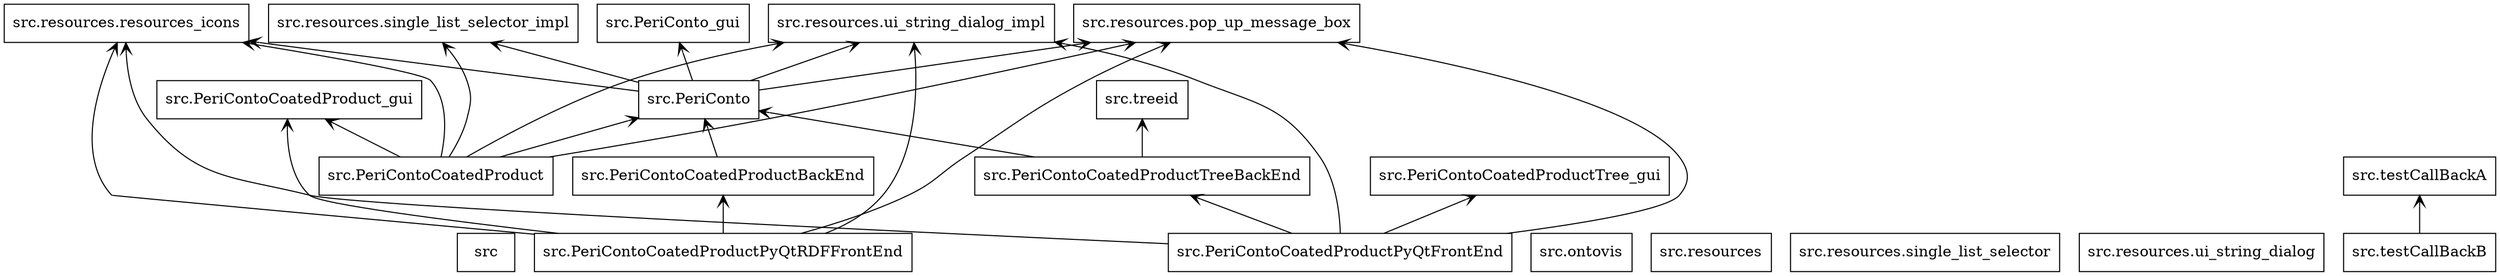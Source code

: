 digraph "packages" {
charset="utf-8"
rankdir=BT
"0" [label="src", shape="box"];
"1" [label="src.PeriConto", shape="box"];
"2" [label="src.PeriContoCoatedProduct", shape="box"];
"3" [label="src.PeriContoCoatedProductBackEnd", shape="box"];
"4" [label="src.PeriContoCoatedProductPyQtFrontEnd", shape="box"];
"5" [label="src.PeriContoCoatedProductPyQtRDFFrontEnd", shape="box"];
"6" [label="src.PeriContoCoatedProductTreeBackEnd", shape="box"];
"7" [label="src.PeriContoCoatedProductTree_gui", shape="box"];
"8" [label="src.PeriContoCoatedProduct_gui", shape="box"];
"9" [label="src.PeriConto_gui", shape="box"];
"10" [label="src.ontovis", shape="box"];
"11" [label="src.resources", shape="box"];
"12" [label="src.resources.pop_up_message_box", shape="box"];
"13" [label="src.resources.resources_icons", shape="box"];
"14" [label="src.resources.single_list_selector", shape="box"];
"15" [label="src.resources.single_list_selector_impl", shape="box"];
"16" [label="src.resources.ui_string_dialog", shape="box"];
"17" [label="src.resources.ui_string_dialog_impl", shape="box"];
"18" [label="src.testCallBackA", shape="box"];
"19" [label="src.testCallBackB", shape="box"];
"20" [label="src.treeid", shape="box"];
"1" -> "9" [arrowhead="open", arrowtail="none"];
"1" -> "12" [arrowhead="open", arrowtail="none"];
"1" -> "13" [arrowhead="open", arrowtail="none"];
"1" -> "15" [arrowhead="open", arrowtail="none"];
"1" -> "17" [arrowhead="open", arrowtail="none"];
"2" -> "1" [arrowhead="open", arrowtail="none"];
"2" -> "8" [arrowhead="open", arrowtail="none"];
"2" -> "12" [arrowhead="open", arrowtail="none"];
"2" -> "13" [arrowhead="open", arrowtail="none"];
"2" -> "15" [arrowhead="open", arrowtail="none"];
"2" -> "17" [arrowhead="open", arrowtail="none"];
"3" -> "1" [arrowhead="open", arrowtail="none"];
"4" -> "6" [arrowhead="open", arrowtail="none"];
"4" -> "7" [arrowhead="open", arrowtail="none"];
"4" -> "12" [arrowhead="open", arrowtail="none"];
"4" -> "13" [arrowhead="open", arrowtail="none"];
"4" -> "17" [arrowhead="open", arrowtail="none"];
"5" -> "3" [arrowhead="open", arrowtail="none"];
"5" -> "8" [arrowhead="open", arrowtail="none"];
"5" -> "12" [arrowhead="open", arrowtail="none"];
"5" -> "13" [arrowhead="open", arrowtail="none"];
"5" -> "17" [arrowhead="open", arrowtail="none"];
"6" -> "1" [arrowhead="open", arrowtail="none"];
"6" -> "20" [arrowhead="open", arrowtail="none"];
"19" -> "18" [arrowhead="open", arrowtail="none"];
}
